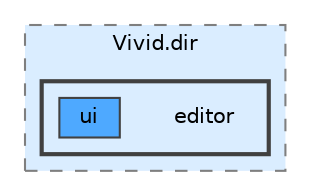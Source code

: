 digraph "build/src/CMakeFiles/Vivid.dir/editor"
{
 // LATEX_PDF_SIZE
  bgcolor="transparent";
  edge [fontname=Helvetica,fontsize=10,labelfontname=Helvetica,labelfontsize=10];
  node [fontname=Helvetica,fontsize=10,shape=box,height=0.2,width=0.4];
  compound=true
  subgraph clusterdir_e954c899b8cec7f4192bb4e75a73ad34 {
    graph [ bgcolor="#daedff", pencolor="grey50", label="Vivid.dir", fontname=Helvetica,fontsize=10 style="filled,dashed", URL="dir_e954c899b8cec7f4192bb4e75a73ad34.html",tooltip=""]
  subgraph clusterdir_defda894a68ee8bbda74e8afd99d289d {
    graph [ bgcolor="#daedff", pencolor="grey25", label="", fontname=Helvetica,fontsize=10 style="filled,bold", URL="dir_defda894a68ee8bbda74e8afd99d289d.html",tooltip=""]
    dir_defda894a68ee8bbda74e8afd99d289d [shape=plaintext, label="editor"];
  dir_667b508d088a9ee51dd3501a789082b1 [label="ui", fillcolor="#4ea9ff", color="grey25", style="filled", URL="dir_667b508d088a9ee51dd3501a789082b1.html",tooltip=""];
  }
  }
}
